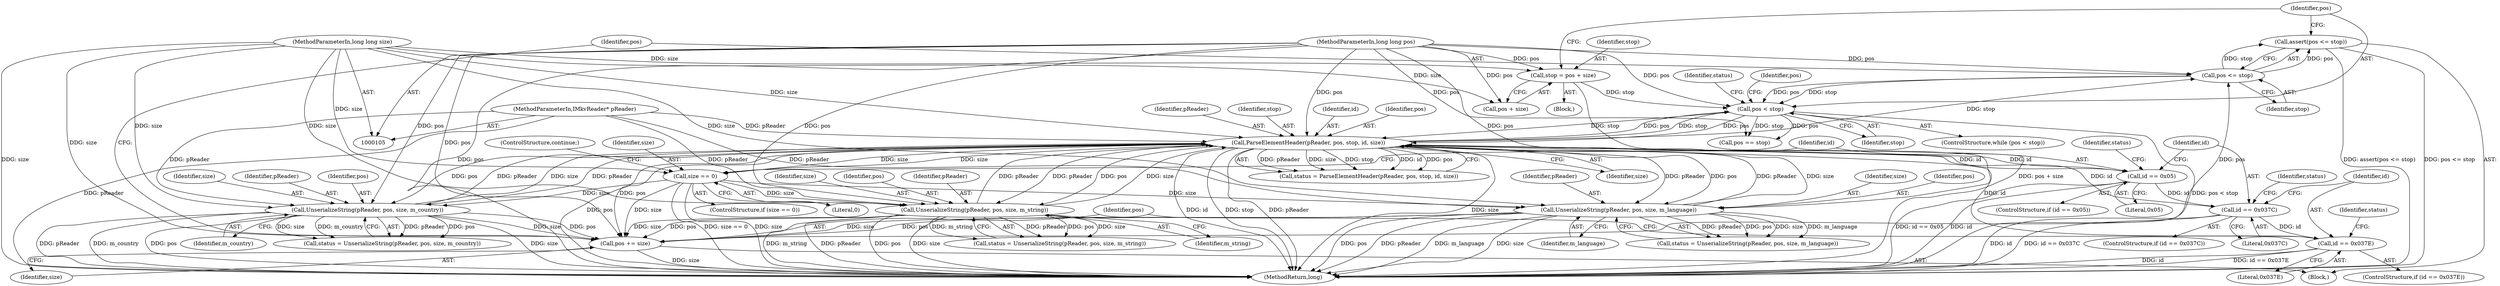 digraph "1_Android_cc274e2abe8b2a6698a5c47d8aa4bb45f1f9538d_39@API" {
"1000196" [label="(Call,assert(pos <= stop))"];
"1000197" [label="(Call,pos <= stop)"];
"1000193" [label="(Call,pos += size)"];
"1000184" [label="(Call,UnserializeString(pReader, pos, size, m_country))"];
"1000126" [label="(Call,ParseElementHeader(pReader, pos, stop, id, size))"];
"1000167" [label="(Call,UnserializeString(pReader, pos, size, m_language))"];
"1000106" [label="(MethodParameterIn,IMkvReader* pReader)"];
"1000107" [label="(MethodParameterIn,long long pos)"];
"1000139" [label="(Call,size == 0)"];
"1000108" [label="(MethodParameterIn,long long size)"];
"1000150" [label="(Call,UnserializeString(pReader, pos, size, m_string))"];
"1000117" [label="(Call,pos < stop)"];
"1000111" [label="(Call,stop = pos + size)"];
"1000178" [label="(Call,id == 0x037E)"];
"1000161" [label="(Call,id == 0x037C)"];
"1000144" [label="(Call,id == 0x05)"];
"1000197" [label="(Call,pos <= stop)"];
"1000161" [label="(Call,id == 0x037C)"];
"1000125" [label="(Identifier,status)"];
"1000138" [label="(ControlStructure,if (size == 0))"];
"1000170" [label="(Identifier,size)"];
"1000165" [label="(Call,status = UnserializeString(pReader, pos, size, m_language))"];
"1000160" [label="(ControlStructure,if (id == 0x037C))"];
"1000149" [label="(Identifier,status)"];
"1000183" [label="(Identifier,status)"];
"1000153" [label="(Identifier,size)"];
"1000195" [label="(Identifier,size)"];
"1000141" [label="(Literal,0)"];
"1000180" [label="(Literal,0x037E)"];
"1000201" [label="(Call,pos == stop)"];
"1000202" [label="(Identifier,pos)"];
"1000193" [label="(Call,pos += size)"];
"1000163" [label="(Literal,0x037C)"];
"1000182" [label="(Call,status = UnserializeString(pReader, pos, size, m_country))"];
"1000194" [label="(Identifier,pos)"];
"1000198" [label="(Identifier,pos)"];
"1000177" [label="(ControlStructure,if (id == 0x037E))"];
"1000146" [label="(Literal,0x05)"];
"1000127" [label="(Identifier,pReader)"];
"1000150" [label="(Call,UnserializeString(pReader, pos, size, m_string))"];
"1000144" [label="(Call,id == 0x05)"];
"1000179" [label="(Identifier,id)"];
"1000112" [label="(Identifier,stop)"];
"1000145" [label="(Identifier,id)"];
"1000166" [label="(Identifier,status)"];
"1000152" [label="(Identifier,pos)"];
"1000154" [label="(Identifier,m_string)"];
"1000106" [label="(MethodParameterIn,IMkvReader* pReader)"];
"1000151" [label="(Identifier,pReader)"];
"1000129" [label="(Identifier,stop)"];
"1000167" [label="(Call,UnserializeString(pReader, pos, size, m_language))"];
"1000188" [label="(Identifier,m_country)"];
"1000109" [label="(Block,)"];
"1000126" [label="(Call,ParseElementHeader(pReader, pos, stop, id, size))"];
"1000187" [label="(Identifier,size)"];
"1000124" [label="(Call,status = ParseElementHeader(pReader, pos, stop, id, size))"];
"1000199" [label="(Identifier,stop)"];
"1000119" [label="(Identifier,stop)"];
"1000148" [label="(Call,status = UnserializeString(pReader, pos, size, m_string))"];
"1000162" [label="(Identifier,id)"];
"1000184" [label="(Call,UnserializeString(pReader, pos, size, m_country))"];
"1000113" [label="(Call,pos + size)"];
"1000178" [label="(Call,id == 0x037E)"];
"1000185" [label="(Identifier,pReader)"];
"1000117" [label="(Call,pos < stop)"];
"1000142" [label="(ControlStructure,continue;)"];
"1000107" [label="(MethodParameterIn,long long pos)"];
"1000120" [label="(Block,)"];
"1000130" [label="(Identifier,id)"];
"1000108" [label="(MethodParameterIn,long long size)"];
"1000169" [label="(Identifier,pos)"];
"1000140" [label="(Identifier,size)"];
"1000206" [label="(MethodReturn,long)"];
"1000143" [label="(ControlStructure,if (id == 0x05))"];
"1000116" [label="(ControlStructure,while (pos < stop))"];
"1000139" [label="(Call,size == 0)"];
"1000128" [label="(Identifier,pos)"];
"1000171" [label="(Identifier,m_language)"];
"1000168" [label="(Identifier,pReader)"];
"1000111" [label="(Call,stop = pos + size)"];
"1000186" [label="(Identifier,pos)"];
"1000118" [label="(Identifier,pos)"];
"1000131" [label="(Identifier,size)"];
"1000196" [label="(Call,assert(pos <= stop))"];
"1000196" -> "1000120"  [label="AST: "];
"1000196" -> "1000197"  [label="CFG: "];
"1000197" -> "1000196"  [label="AST: "];
"1000118" -> "1000196"  [label="CFG: "];
"1000196" -> "1000206"  [label="DDG: pos <= stop"];
"1000196" -> "1000206"  [label="DDG: assert(pos <= stop)"];
"1000197" -> "1000196"  [label="DDG: pos"];
"1000197" -> "1000196"  [label="DDG: stop"];
"1000197" -> "1000199"  [label="CFG: "];
"1000198" -> "1000197"  [label="AST: "];
"1000199" -> "1000197"  [label="AST: "];
"1000197" -> "1000117"  [label="DDG: pos"];
"1000197" -> "1000117"  [label="DDG: stop"];
"1000193" -> "1000197"  [label="DDG: pos"];
"1000107" -> "1000197"  [label="DDG: pos"];
"1000126" -> "1000197"  [label="DDG: stop"];
"1000193" -> "1000120"  [label="AST: "];
"1000193" -> "1000195"  [label="CFG: "];
"1000194" -> "1000193"  [label="AST: "];
"1000195" -> "1000193"  [label="AST: "];
"1000198" -> "1000193"  [label="CFG: "];
"1000193" -> "1000206"  [label="DDG: size"];
"1000184" -> "1000193"  [label="DDG: size"];
"1000184" -> "1000193"  [label="DDG: pos"];
"1000139" -> "1000193"  [label="DDG: size"];
"1000150" -> "1000193"  [label="DDG: size"];
"1000150" -> "1000193"  [label="DDG: pos"];
"1000167" -> "1000193"  [label="DDG: size"];
"1000167" -> "1000193"  [label="DDG: pos"];
"1000108" -> "1000193"  [label="DDG: size"];
"1000126" -> "1000193"  [label="DDG: pos"];
"1000107" -> "1000193"  [label="DDG: pos"];
"1000184" -> "1000182"  [label="AST: "];
"1000184" -> "1000188"  [label="CFG: "];
"1000185" -> "1000184"  [label="AST: "];
"1000186" -> "1000184"  [label="AST: "];
"1000187" -> "1000184"  [label="AST: "];
"1000188" -> "1000184"  [label="AST: "];
"1000182" -> "1000184"  [label="CFG: "];
"1000184" -> "1000206"  [label="DDG: size"];
"1000184" -> "1000206"  [label="DDG: pReader"];
"1000184" -> "1000206"  [label="DDG: m_country"];
"1000184" -> "1000206"  [label="DDG: pos"];
"1000184" -> "1000126"  [label="DDG: pReader"];
"1000184" -> "1000126"  [label="DDG: size"];
"1000184" -> "1000182"  [label="DDG: pReader"];
"1000184" -> "1000182"  [label="DDG: pos"];
"1000184" -> "1000182"  [label="DDG: size"];
"1000184" -> "1000182"  [label="DDG: m_country"];
"1000126" -> "1000184"  [label="DDG: pReader"];
"1000126" -> "1000184"  [label="DDG: pos"];
"1000106" -> "1000184"  [label="DDG: pReader"];
"1000107" -> "1000184"  [label="DDG: pos"];
"1000139" -> "1000184"  [label="DDG: size"];
"1000108" -> "1000184"  [label="DDG: size"];
"1000126" -> "1000124"  [label="AST: "];
"1000126" -> "1000131"  [label="CFG: "];
"1000127" -> "1000126"  [label="AST: "];
"1000128" -> "1000126"  [label="AST: "];
"1000129" -> "1000126"  [label="AST: "];
"1000130" -> "1000126"  [label="AST: "];
"1000131" -> "1000126"  [label="AST: "];
"1000124" -> "1000126"  [label="CFG: "];
"1000126" -> "1000206"  [label="DDG: pos"];
"1000126" -> "1000206"  [label="DDG: id"];
"1000126" -> "1000206"  [label="DDG: stop"];
"1000126" -> "1000206"  [label="DDG: pReader"];
"1000126" -> "1000206"  [label="DDG: size"];
"1000126" -> "1000117"  [label="DDG: pos"];
"1000126" -> "1000117"  [label="DDG: stop"];
"1000126" -> "1000124"  [label="DDG: pReader"];
"1000126" -> "1000124"  [label="DDG: size"];
"1000126" -> "1000124"  [label="DDG: stop"];
"1000126" -> "1000124"  [label="DDG: id"];
"1000126" -> "1000124"  [label="DDG: pos"];
"1000167" -> "1000126"  [label="DDG: pReader"];
"1000167" -> "1000126"  [label="DDG: size"];
"1000150" -> "1000126"  [label="DDG: pReader"];
"1000150" -> "1000126"  [label="DDG: size"];
"1000106" -> "1000126"  [label="DDG: pReader"];
"1000117" -> "1000126"  [label="DDG: pos"];
"1000117" -> "1000126"  [label="DDG: stop"];
"1000107" -> "1000126"  [label="DDG: pos"];
"1000178" -> "1000126"  [label="DDG: id"];
"1000144" -> "1000126"  [label="DDG: id"];
"1000161" -> "1000126"  [label="DDG: id"];
"1000139" -> "1000126"  [label="DDG: size"];
"1000108" -> "1000126"  [label="DDG: size"];
"1000126" -> "1000139"  [label="DDG: size"];
"1000126" -> "1000144"  [label="DDG: id"];
"1000126" -> "1000150"  [label="DDG: pReader"];
"1000126" -> "1000150"  [label="DDG: pos"];
"1000126" -> "1000167"  [label="DDG: pReader"];
"1000126" -> "1000167"  [label="DDG: pos"];
"1000167" -> "1000165"  [label="AST: "];
"1000167" -> "1000171"  [label="CFG: "];
"1000168" -> "1000167"  [label="AST: "];
"1000169" -> "1000167"  [label="AST: "];
"1000170" -> "1000167"  [label="AST: "];
"1000171" -> "1000167"  [label="AST: "];
"1000165" -> "1000167"  [label="CFG: "];
"1000167" -> "1000206"  [label="DDG: pos"];
"1000167" -> "1000206"  [label="DDG: pReader"];
"1000167" -> "1000206"  [label="DDG: m_language"];
"1000167" -> "1000206"  [label="DDG: size"];
"1000167" -> "1000165"  [label="DDG: pReader"];
"1000167" -> "1000165"  [label="DDG: pos"];
"1000167" -> "1000165"  [label="DDG: size"];
"1000167" -> "1000165"  [label="DDG: m_language"];
"1000106" -> "1000167"  [label="DDG: pReader"];
"1000107" -> "1000167"  [label="DDG: pos"];
"1000139" -> "1000167"  [label="DDG: size"];
"1000108" -> "1000167"  [label="DDG: size"];
"1000106" -> "1000105"  [label="AST: "];
"1000106" -> "1000206"  [label="DDG: pReader"];
"1000106" -> "1000150"  [label="DDG: pReader"];
"1000107" -> "1000105"  [label="AST: "];
"1000107" -> "1000206"  [label="DDG: pos"];
"1000107" -> "1000111"  [label="DDG: pos"];
"1000107" -> "1000113"  [label="DDG: pos"];
"1000107" -> "1000117"  [label="DDG: pos"];
"1000107" -> "1000150"  [label="DDG: pos"];
"1000107" -> "1000201"  [label="DDG: pos"];
"1000139" -> "1000138"  [label="AST: "];
"1000139" -> "1000141"  [label="CFG: "];
"1000140" -> "1000139"  [label="AST: "];
"1000141" -> "1000139"  [label="AST: "];
"1000142" -> "1000139"  [label="CFG: "];
"1000145" -> "1000139"  [label="CFG: "];
"1000139" -> "1000206"  [label="DDG: size == 0"];
"1000139" -> "1000206"  [label="DDG: size"];
"1000108" -> "1000139"  [label="DDG: size"];
"1000139" -> "1000150"  [label="DDG: size"];
"1000108" -> "1000105"  [label="AST: "];
"1000108" -> "1000206"  [label="DDG: size"];
"1000108" -> "1000111"  [label="DDG: size"];
"1000108" -> "1000113"  [label="DDG: size"];
"1000108" -> "1000150"  [label="DDG: size"];
"1000150" -> "1000148"  [label="AST: "];
"1000150" -> "1000154"  [label="CFG: "];
"1000151" -> "1000150"  [label="AST: "];
"1000152" -> "1000150"  [label="AST: "];
"1000153" -> "1000150"  [label="AST: "];
"1000154" -> "1000150"  [label="AST: "];
"1000148" -> "1000150"  [label="CFG: "];
"1000150" -> "1000206"  [label="DDG: m_string"];
"1000150" -> "1000206"  [label="DDG: pReader"];
"1000150" -> "1000206"  [label="DDG: pos"];
"1000150" -> "1000206"  [label="DDG: size"];
"1000150" -> "1000148"  [label="DDG: pReader"];
"1000150" -> "1000148"  [label="DDG: pos"];
"1000150" -> "1000148"  [label="DDG: size"];
"1000150" -> "1000148"  [label="DDG: m_string"];
"1000117" -> "1000116"  [label="AST: "];
"1000117" -> "1000119"  [label="CFG: "];
"1000118" -> "1000117"  [label="AST: "];
"1000119" -> "1000117"  [label="AST: "];
"1000125" -> "1000117"  [label="CFG: "];
"1000202" -> "1000117"  [label="CFG: "];
"1000117" -> "1000206"  [label="DDG: pos < stop"];
"1000111" -> "1000117"  [label="DDG: stop"];
"1000117" -> "1000201"  [label="DDG: pos"];
"1000117" -> "1000201"  [label="DDG: stop"];
"1000111" -> "1000109"  [label="AST: "];
"1000111" -> "1000113"  [label="CFG: "];
"1000112" -> "1000111"  [label="AST: "];
"1000113" -> "1000111"  [label="AST: "];
"1000118" -> "1000111"  [label="CFG: "];
"1000111" -> "1000206"  [label="DDG: pos + size"];
"1000178" -> "1000177"  [label="AST: "];
"1000178" -> "1000180"  [label="CFG: "];
"1000179" -> "1000178"  [label="AST: "];
"1000180" -> "1000178"  [label="AST: "];
"1000183" -> "1000178"  [label="CFG: "];
"1000194" -> "1000178"  [label="CFG: "];
"1000178" -> "1000206"  [label="DDG: id"];
"1000178" -> "1000206"  [label="DDG: id == 0x037E"];
"1000161" -> "1000178"  [label="DDG: id"];
"1000161" -> "1000160"  [label="AST: "];
"1000161" -> "1000163"  [label="CFG: "];
"1000162" -> "1000161"  [label="AST: "];
"1000163" -> "1000161"  [label="AST: "];
"1000166" -> "1000161"  [label="CFG: "];
"1000179" -> "1000161"  [label="CFG: "];
"1000161" -> "1000206"  [label="DDG: id"];
"1000161" -> "1000206"  [label="DDG: id == 0x037C"];
"1000144" -> "1000161"  [label="DDG: id"];
"1000144" -> "1000143"  [label="AST: "];
"1000144" -> "1000146"  [label="CFG: "];
"1000145" -> "1000144"  [label="AST: "];
"1000146" -> "1000144"  [label="AST: "];
"1000149" -> "1000144"  [label="CFG: "];
"1000162" -> "1000144"  [label="CFG: "];
"1000144" -> "1000206"  [label="DDG: id == 0x05"];
"1000144" -> "1000206"  [label="DDG: id"];
}
